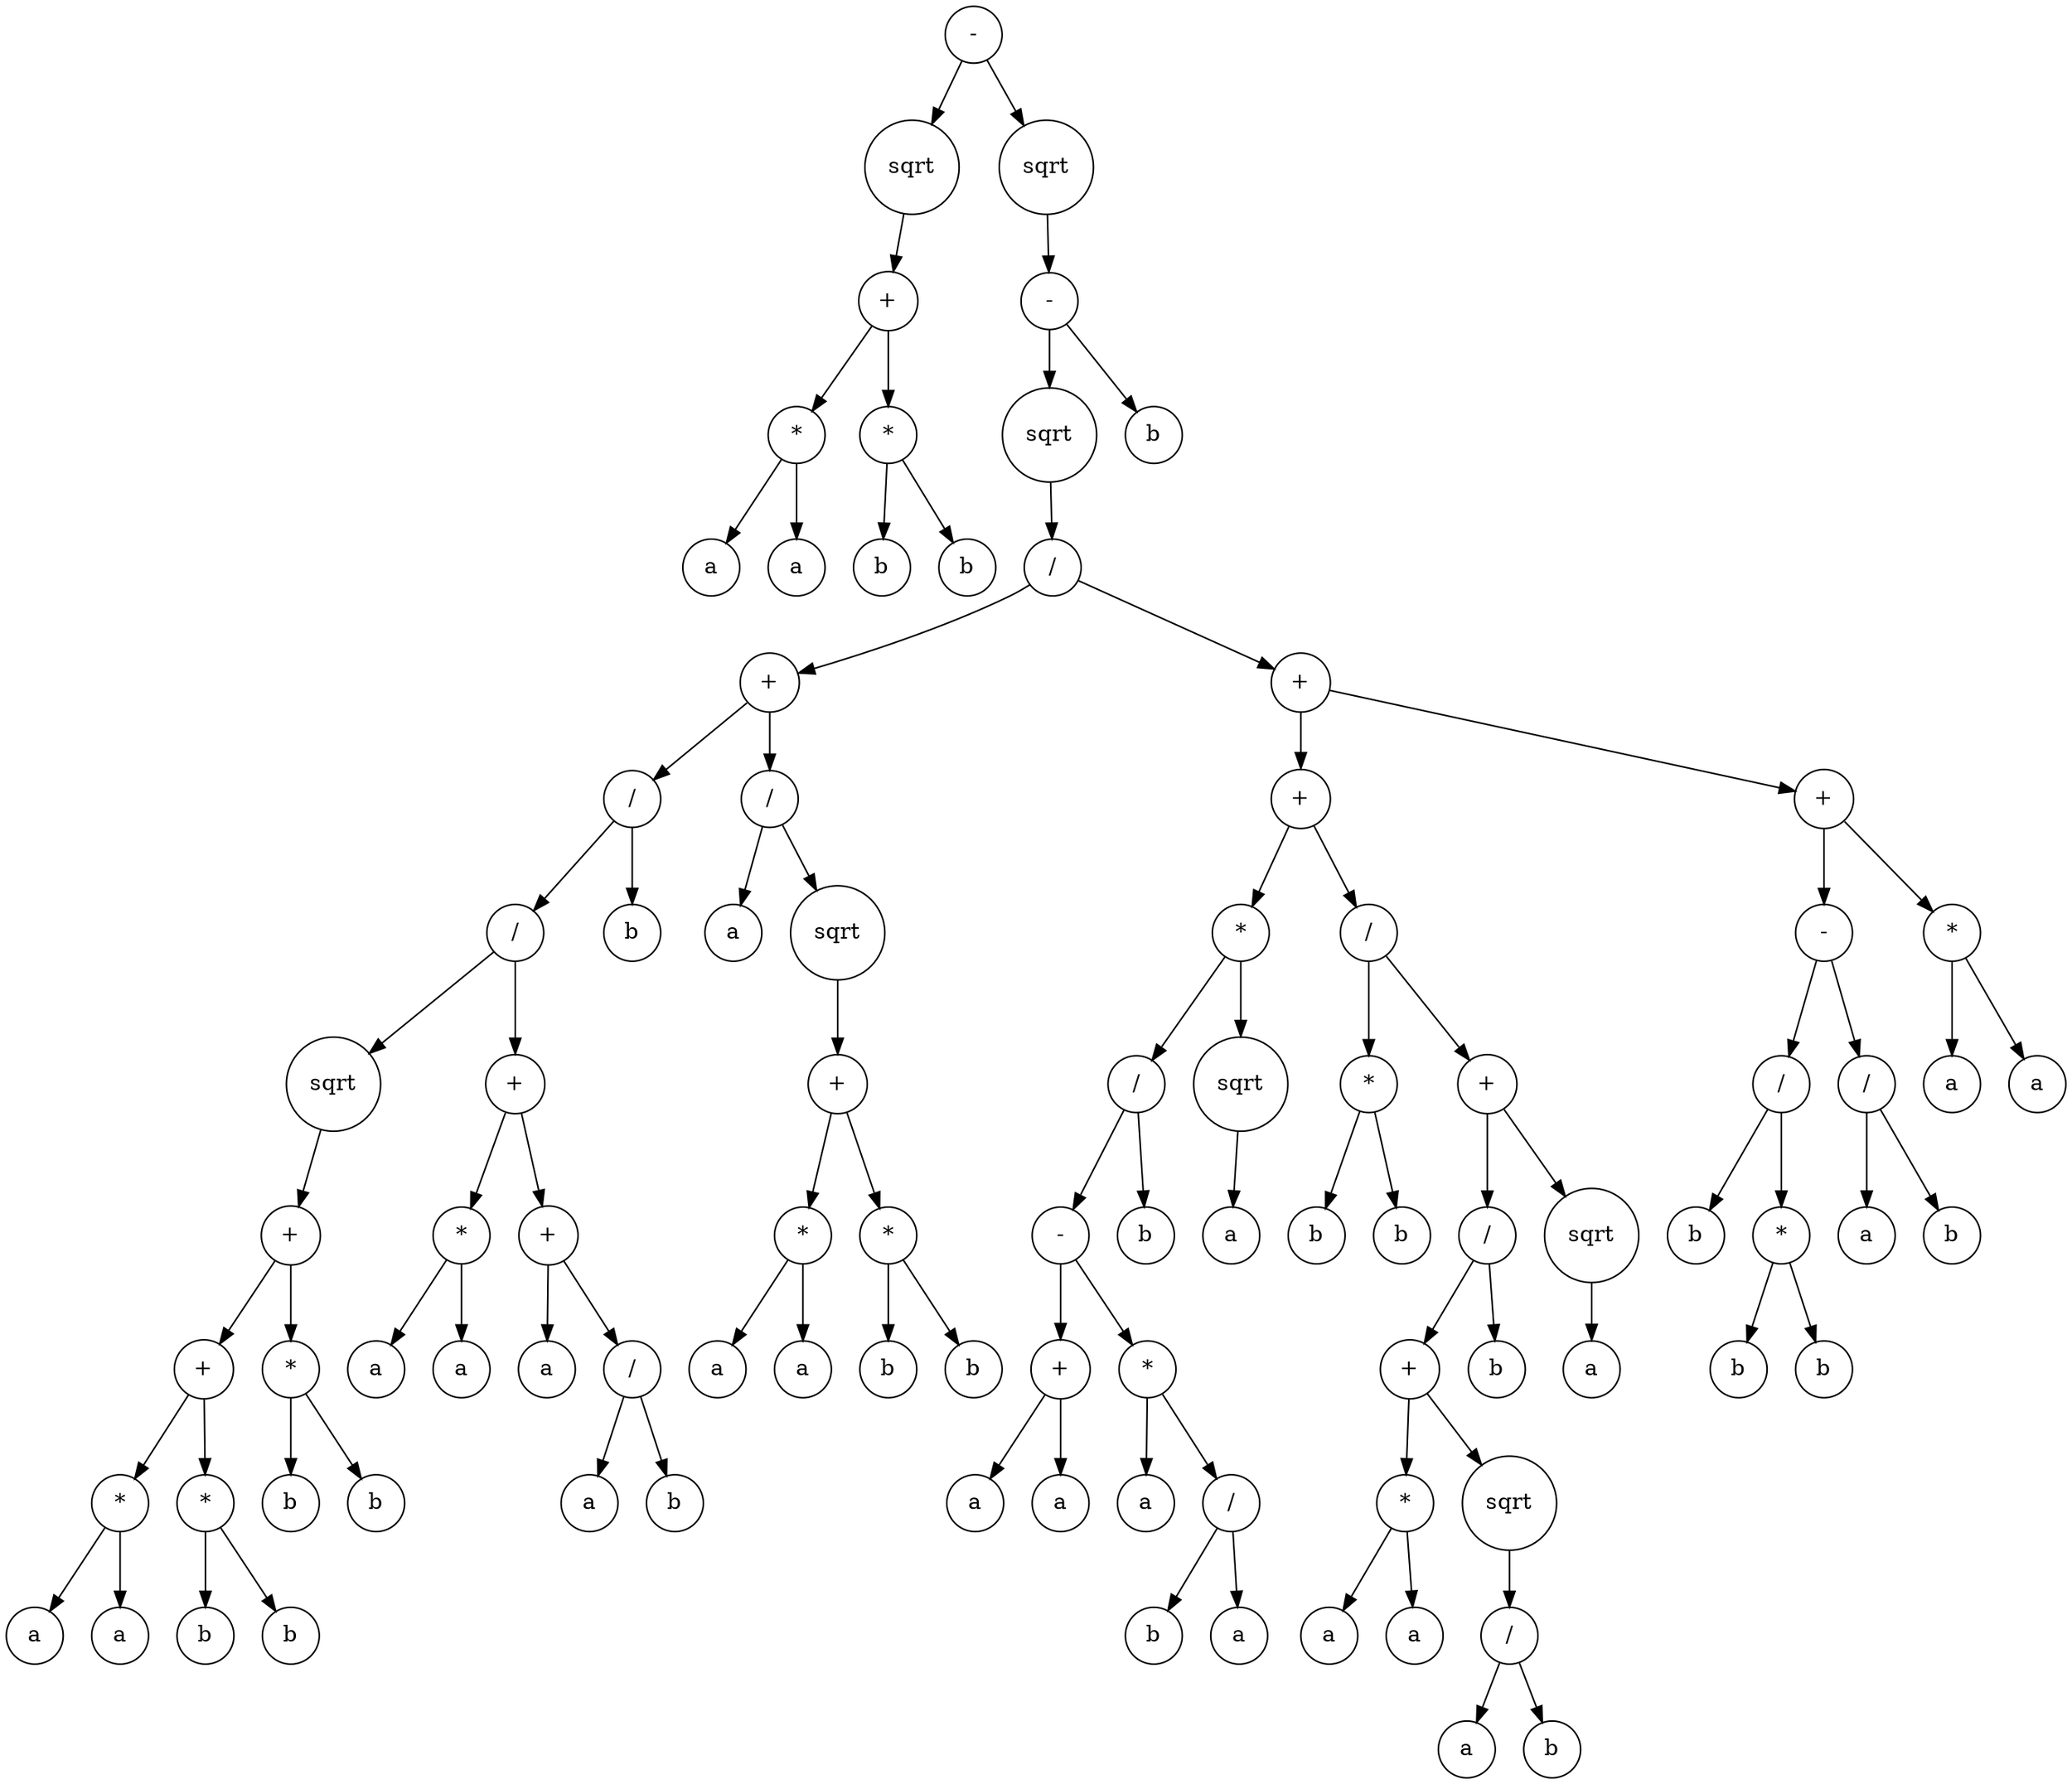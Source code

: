 digraph g {
graph [ordering=out];
node [shape=circle];
n[label = "-"];
n0[label = "sqrt"];
n00[label = "+"];
n000[label = "*"];
n0000[label = "a"];
n000 -> n0000;
n0001[label = "a"];
n000 -> n0001;
n00 -> n000;
n001[label = "*"];
n0010[label = "b"];
n001 -> n0010;
n0011[label = "b"];
n001 -> n0011;
n00 -> n001;
n0 -> n00;
n -> n0;
n1[label = "sqrt"];
n10[label = "-"];
n100[label = "sqrt"];
n1000[label = "/"];
n10000[label = "+"];
n100000[label = "/"];
n1000000[label = "/"];
n10000000[label = "sqrt"];
n100000000[label = "+"];
n1000000000[label = "+"];
n10000000000[label = "*"];
n100000000000[label = "a"];
n10000000000 -> n100000000000;
n100000000001[label = "a"];
n10000000000 -> n100000000001;
n1000000000 -> n10000000000;
n10000000001[label = "*"];
n100000000010[label = "b"];
n10000000001 -> n100000000010;
n100000000011[label = "b"];
n10000000001 -> n100000000011;
n1000000000 -> n10000000001;
n100000000 -> n1000000000;
n1000000001[label = "*"];
n10000000010[label = "b"];
n1000000001 -> n10000000010;
n10000000011[label = "b"];
n1000000001 -> n10000000011;
n100000000 -> n1000000001;
n10000000 -> n100000000;
n1000000 -> n10000000;
n10000001[label = "+"];
n100000010[label = "*"];
n1000000100[label = "a"];
n100000010 -> n1000000100;
n1000000101[label = "a"];
n100000010 -> n1000000101;
n10000001 -> n100000010;
n100000011[label = "+"];
n1000000110[label = "a"];
n100000011 -> n1000000110;
n1000000111[label = "/"];
n10000001110[label = "a"];
n1000000111 -> n10000001110;
n10000001111[label = "b"];
n1000000111 -> n10000001111;
n100000011 -> n1000000111;
n10000001 -> n100000011;
n1000000 -> n10000001;
n100000 -> n1000000;
n1000001[label = "b"];
n100000 -> n1000001;
n10000 -> n100000;
n100001[label = "/"];
n1000010[label = "a"];
n100001 -> n1000010;
n1000011[label = "sqrt"];
n10000110[label = "+"];
n100001100[label = "*"];
n1000011000[label = "a"];
n100001100 -> n1000011000;
n1000011001[label = "a"];
n100001100 -> n1000011001;
n10000110 -> n100001100;
n100001101[label = "*"];
n1000011010[label = "b"];
n100001101 -> n1000011010;
n1000011011[label = "b"];
n100001101 -> n1000011011;
n10000110 -> n100001101;
n1000011 -> n10000110;
n100001 -> n1000011;
n10000 -> n100001;
n1000 -> n10000;
n10001[label = "+"];
n100010[label = "+"];
n1000100[label = "*"];
n10001000[label = "/"];
n100010000[label = "-"];
n1000100000[label = "+"];
n10001000000[label = "a"];
n1000100000 -> n10001000000;
n10001000001[label = "a"];
n1000100000 -> n10001000001;
n100010000 -> n1000100000;
n1000100001[label = "*"];
n10001000010[label = "a"];
n1000100001 -> n10001000010;
n10001000011[label = "/"];
n100010000110[label = "b"];
n10001000011 -> n100010000110;
n100010000111[label = "a"];
n10001000011 -> n100010000111;
n1000100001 -> n10001000011;
n100010000 -> n1000100001;
n10001000 -> n100010000;
n100010001[label = "b"];
n10001000 -> n100010001;
n1000100 -> n10001000;
n10001001[label = "sqrt"];
n100010010[label = "a"];
n10001001 -> n100010010;
n1000100 -> n10001001;
n100010 -> n1000100;
n1000101[label = "/"];
n10001010[label = "*"];
n100010100[label = "b"];
n10001010 -> n100010100;
n100010101[label = "b"];
n10001010 -> n100010101;
n1000101 -> n10001010;
n10001011[label = "+"];
n100010110[label = "/"];
n1000101100[label = "+"];
n10001011000[label = "*"];
n100010110000[label = "a"];
n10001011000 -> n100010110000;
n100010110001[label = "a"];
n10001011000 -> n100010110001;
n1000101100 -> n10001011000;
n10001011001[label = "sqrt"];
n100010110010[label = "/"];
n1000101100100[label = "a"];
n100010110010 -> n1000101100100;
n1000101100101[label = "b"];
n100010110010 -> n1000101100101;
n10001011001 -> n100010110010;
n1000101100 -> n10001011001;
n100010110 -> n1000101100;
n1000101101[label = "b"];
n100010110 -> n1000101101;
n10001011 -> n100010110;
n100010111[label = "sqrt"];
n1000101110[label = "a"];
n100010111 -> n1000101110;
n10001011 -> n100010111;
n1000101 -> n10001011;
n100010 -> n1000101;
n10001 -> n100010;
n100011[label = "+"];
n1000110[label = "-"];
n10001100[label = "/"];
n100011000[label = "b"];
n10001100 -> n100011000;
n100011001[label = "*"];
n1000110010[label = "b"];
n100011001 -> n1000110010;
n1000110011[label = "b"];
n100011001 -> n1000110011;
n10001100 -> n100011001;
n1000110 -> n10001100;
n10001101[label = "/"];
n100011010[label = "a"];
n10001101 -> n100011010;
n100011011[label = "b"];
n10001101 -> n100011011;
n1000110 -> n10001101;
n100011 -> n1000110;
n1000111[label = "*"];
n10001110[label = "a"];
n1000111 -> n10001110;
n10001111[label = "a"];
n1000111 -> n10001111;
n100011 -> n1000111;
n10001 -> n100011;
n1000 -> n10001;
n100 -> n1000;
n10 -> n100;
n101[label = "b"];
n10 -> n101;
n1 -> n10;
n -> n1;
}
